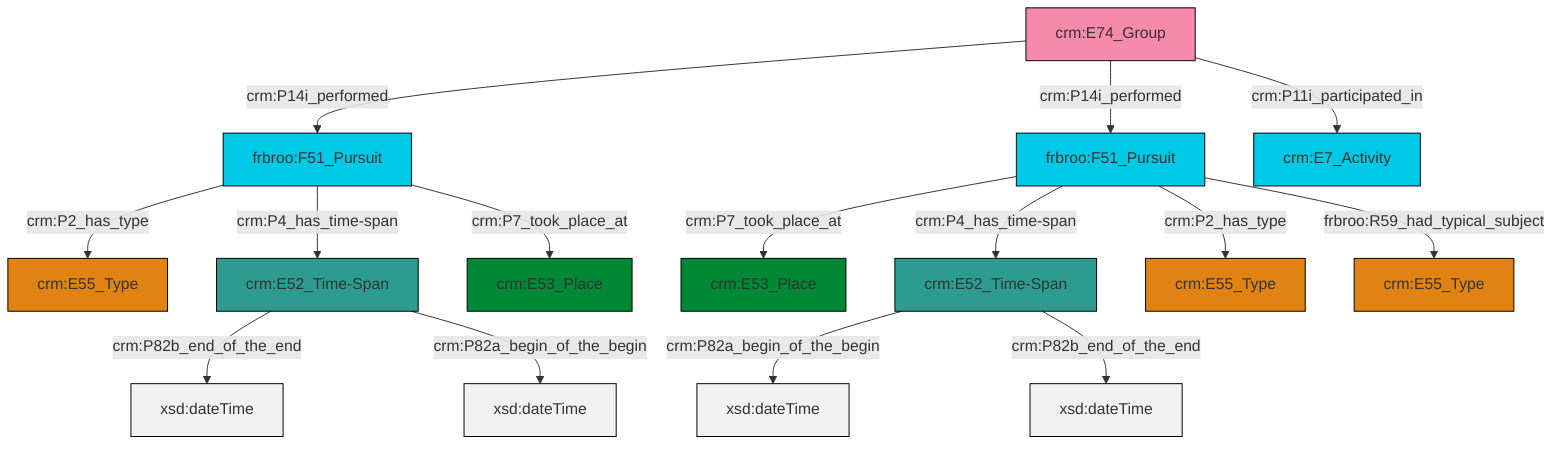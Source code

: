 graph TD
classDef Literal fill:#f2f2f2,stroke:#000000;
classDef CRM_Entity fill:#FFFFFF,stroke:#000000;
classDef Temporal_Entity fill:#00C9E6, stroke:#000000;
classDef Type fill:#E18312, stroke:#000000;
classDef Time-Span fill:#2C9C91, stroke:#000000;
classDef Appellation fill:#FFEB7F, stroke:#000000;
classDef Place fill:#008836, stroke:#000000;
classDef Persistent_Item fill:#B266B2, stroke:#000000;
classDef Conceptual_Object fill:#FFD700, stroke:#000000;
classDef Physical_Thing fill:#D2B48C, stroke:#000000;
classDef Actor fill:#f58aad, stroke:#000000;
classDef PC_Classes fill:#4ce600, stroke:#000000;
classDef Multi fill:#cccccc,stroke:#000000;

11["crm:E74_Group"]:::Actor -->|crm:P14i_performed| 12["frbroo:F51_Pursuit"]:::Temporal_Entity
12["frbroo:F51_Pursuit"]:::Temporal_Entity -->|crm:P2_has_type| 13["crm:E55_Type"]:::Type
2["frbroo:F51_Pursuit"]:::Temporal_Entity -->|crm:P7_took_place_at| 15["crm:E53_Place"]:::Place
12["frbroo:F51_Pursuit"]:::Temporal_Entity -->|crm:P4_has_time-span| 16["crm:E52_Time-Span"]:::Time-Span
12["frbroo:F51_Pursuit"]:::Temporal_Entity -->|crm:P7_took_place_at| 0["crm:E53_Place"]:::Place
11["crm:E74_Group"]:::Actor -->|crm:P14i_performed| 2["frbroo:F51_Pursuit"]:::Temporal_Entity
21["crm:E52_Time-Span"]:::Time-Span -->|crm:P82a_begin_of_the_begin| 22[xsd:dateTime]:::Literal
2["frbroo:F51_Pursuit"]:::Temporal_Entity -->|crm:P4_has_time-span| 21["crm:E52_Time-Span"]:::Time-Span
11["crm:E74_Group"]:::Actor -->|crm:P11i_participated_in| 9["crm:E7_Activity"]:::Temporal_Entity
21["crm:E52_Time-Span"]:::Time-Span -->|crm:P82b_end_of_the_end| 25[xsd:dateTime]:::Literal
2["frbroo:F51_Pursuit"]:::Temporal_Entity -->|crm:P2_has_type| 4["crm:E55_Type"]:::Type
16["crm:E52_Time-Span"]:::Time-Span -->|crm:P82b_end_of_the_end| 26[xsd:dateTime]:::Literal
2["frbroo:F51_Pursuit"]:::Temporal_Entity -->|frbroo:R59_had_typical_subject| 7["crm:E55_Type"]:::Type
16["crm:E52_Time-Span"]:::Time-Span -->|crm:P82a_begin_of_the_begin| 27[xsd:dateTime]:::Literal